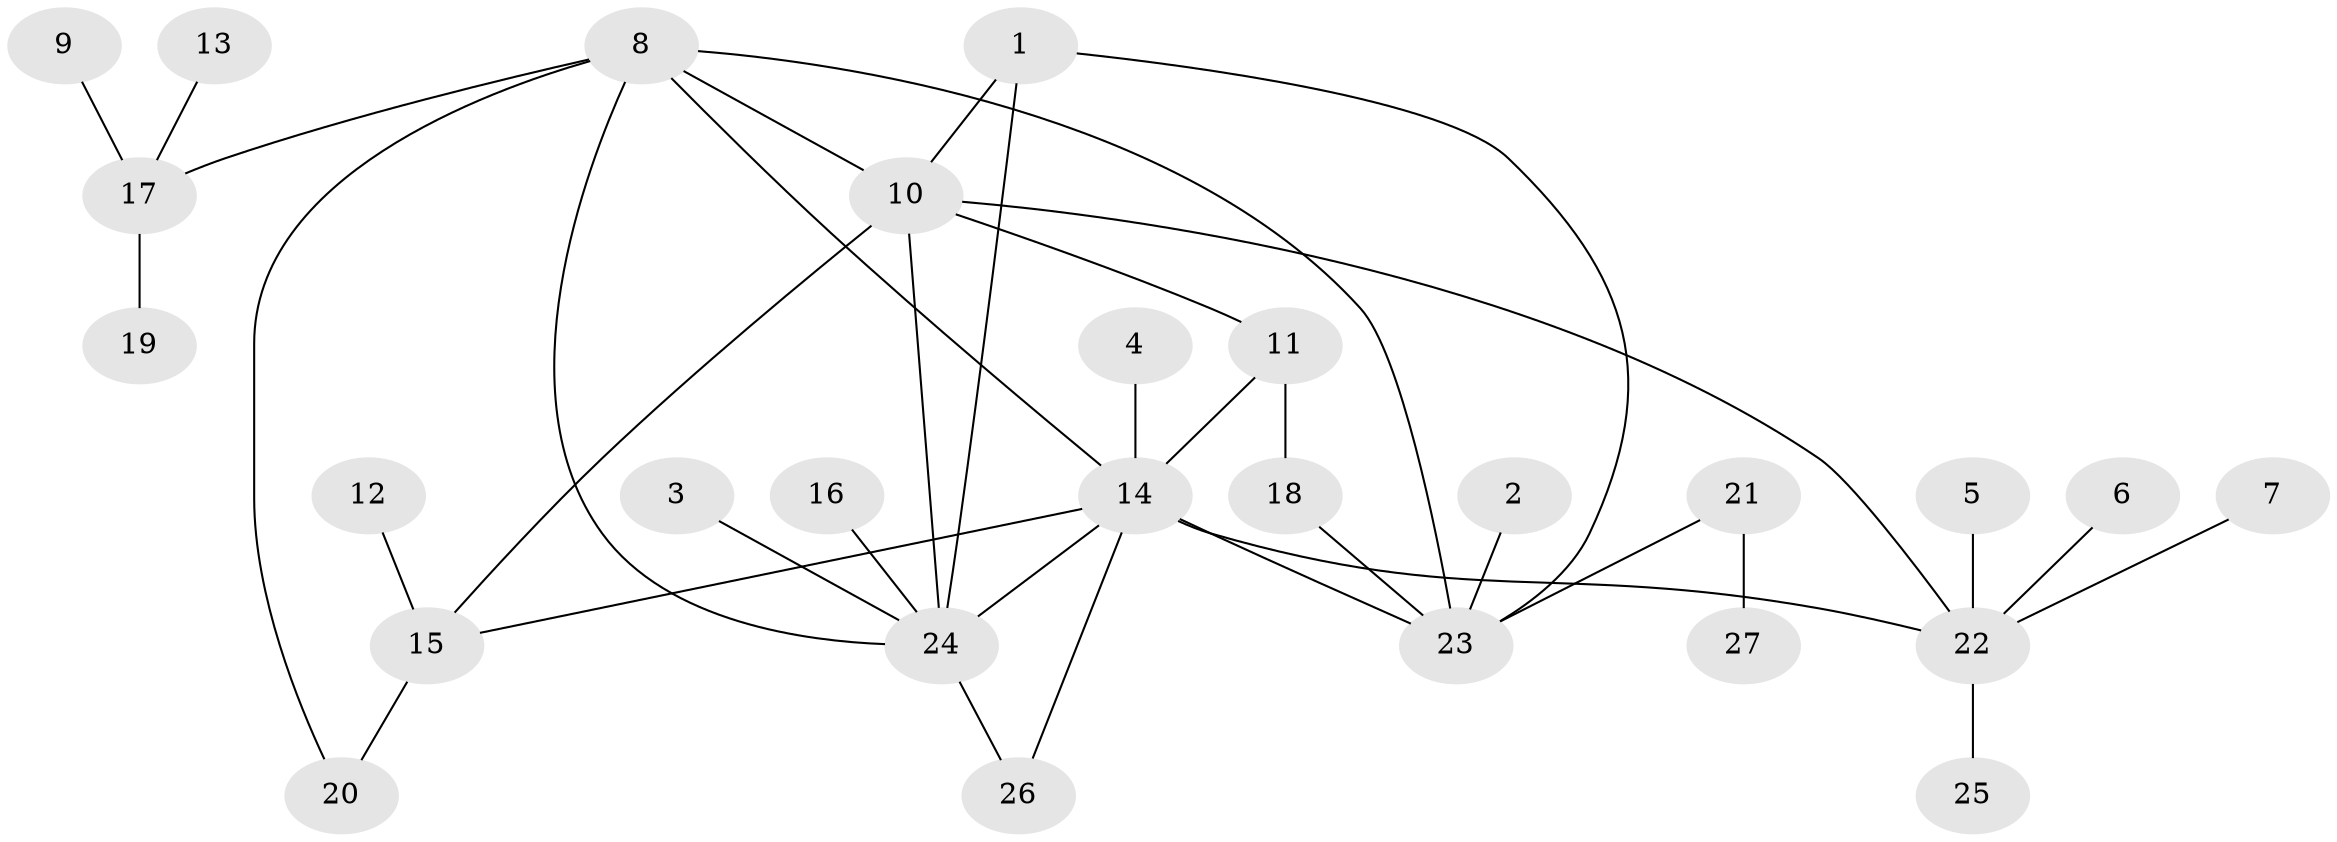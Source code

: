 // original degree distribution, {7: 0.018518518518518517, 3: 0.1111111111111111, 8: 0.037037037037037035, 2: 0.16666666666666666, 6: 0.05555555555555555, 5: 0.018518518518518517, 9: 0.018518518518518517, 4: 0.037037037037037035, 1: 0.5370370370370371}
// Generated by graph-tools (version 1.1) at 2025/50/03/09/25 03:50:36]
// undirected, 27 vertices, 37 edges
graph export_dot {
graph [start="1"]
  node [color=gray90,style=filled];
  1;
  2;
  3;
  4;
  5;
  6;
  7;
  8;
  9;
  10;
  11;
  12;
  13;
  14;
  15;
  16;
  17;
  18;
  19;
  20;
  21;
  22;
  23;
  24;
  25;
  26;
  27;
  1 -- 10 [weight=1.0];
  1 -- 23 [weight=1.0];
  1 -- 24 [weight=1.0];
  2 -- 23 [weight=1.0];
  3 -- 24 [weight=1.0];
  4 -- 14 [weight=1.0];
  5 -- 22 [weight=1.0];
  6 -- 22 [weight=1.0];
  7 -- 22 [weight=1.0];
  8 -- 10 [weight=1.0];
  8 -- 14 [weight=1.0];
  8 -- 17 [weight=1.0];
  8 -- 20 [weight=1.0];
  8 -- 23 [weight=1.0];
  8 -- 24 [weight=1.0];
  9 -- 17 [weight=1.0];
  10 -- 11 [weight=1.0];
  10 -- 15 [weight=1.0];
  10 -- 22 [weight=1.0];
  10 -- 24 [weight=1.0];
  11 -- 14 [weight=1.0];
  11 -- 18 [weight=1.0];
  12 -- 15 [weight=1.0];
  13 -- 17 [weight=1.0];
  14 -- 15 [weight=1.0];
  14 -- 22 [weight=1.0];
  14 -- 23 [weight=1.0];
  14 -- 24 [weight=1.0];
  14 -- 26 [weight=1.0];
  15 -- 20 [weight=1.0];
  16 -- 24 [weight=1.0];
  17 -- 19 [weight=1.0];
  18 -- 23 [weight=1.0];
  21 -- 23 [weight=1.0];
  21 -- 27 [weight=1.0];
  22 -- 25 [weight=1.0];
  24 -- 26 [weight=1.0];
}
